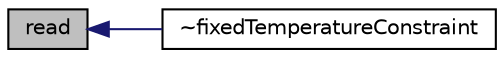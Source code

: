 digraph "read"
{
  bgcolor="transparent";
  edge [fontname="Helvetica",fontsize="10",labelfontname="Helvetica",labelfontsize="10"];
  node [fontname="Helvetica",fontsize="10",shape=record];
  rankdir="LR";
  Node1323 [label="read",height=0.2,width=0.4,color="black", fillcolor="grey75", style="filled", fontcolor="black"];
  Node1323 -> Node1324 [dir="back",color="midnightblue",fontsize="10",style="solid",fontname="Helvetica"];
  Node1324 [label="~fixedTemperatureConstraint",height=0.2,width=0.4,color="black",URL="$a24557.html#ab8e1abb36d2fb93a0fc2deb42ce80dd2",tooltip="Destructor. "];
}
